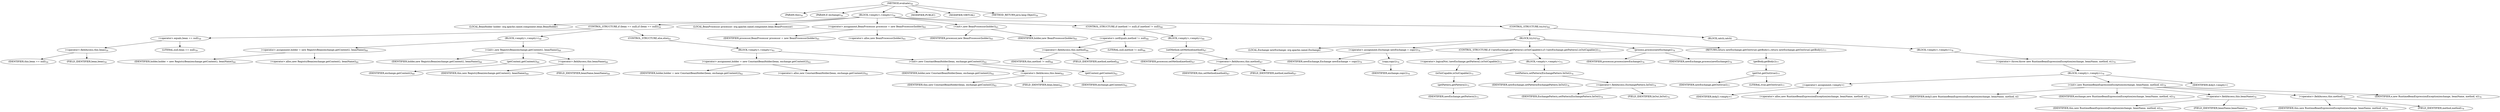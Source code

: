 digraph "evaluate" {  
"104" [label = <(METHOD,evaluate)<SUB>56</SUB>> ]
"105" [label = <(PARAM,this)<SUB>56</SUB>> ]
"106" [label = <(PARAM,E exchange)<SUB>56</SUB>> ]
"107" [label = <(BLOCK,&lt;empty&gt;,&lt;empty&gt;)<SUB>56</SUB>> ]
"10" [label = <(LOCAL,BeanHolder holder: org.apache.camel.component.bean.BeanHolder)> ]
"108" [label = <(CONTROL_STRUCTURE,if (bean == null),if (bean == null))<SUB>59</SUB>> ]
"109" [label = <(&lt;operator&gt;.equals,bean == null)<SUB>59</SUB>> ]
"110" [label = <(&lt;operator&gt;.fieldAccess,this.bean)<SUB>59</SUB>> ]
"111" [label = <(IDENTIFIER,this,bean == null)<SUB>59</SUB>> ]
"112" [label = <(FIELD_IDENTIFIER,bean,bean)<SUB>59</SUB>> ]
"113" [label = <(LITERAL,null,bean == null)<SUB>59</SUB>> ]
"114" [label = <(BLOCK,&lt;empty&gt;,&lt;empty&gt;)<SUB>59</SUB>> ]
"115" [label = <(&lt;operator&gt;.assignment,holder = new RegistryBean(exchange.getContext(), beanName))<SUB>60</SUB>> ]
"116" [label = <(IDENTIFIER,holder,holder = new RegistryBean(exchange.getContext(), beanName))<SUB>60</SUB>> ]
"117" [label = <(&lt;operator&gt;.alloc,new RegistryBean(exchange.getContext(), beanName))<SUB>60</SUB>> ]
"118" [label = <(&lt;init&gt;,new RegistryBean(exchange.getContext(), beanName))<SUB>60</SUB>> ]
"9" [label = <(IDENTIFIER,holder,new RegistryBean(exchange.getContext(), beanName))<SUB>60</SUB>> ]
"119" [label = <(getContext,getContext())<SUB>60</SUB>> ]
"120" [label = <(IDENTIFIER,exchange,getContext())<SUB>60</SUB>> ]
"121" [label = <(&lt;operator&gt;.fieldAccess,this.beanName)<SUB>60</SUB>> ]
"122" [label = <(IDENTIFIER,this,new RegistryBean(exchange.getContext(), beanName))<SUB>60</SUB>> ]
"123" [label = <(FIELD_IDENTIFIER,beanName,beanName)<SUB>60</SUB>> ]
"124" [label = <(CONTROL_STRUCTURE,else,else)<SUB>61</SUB>> ]
"125" [label = <(BLOCK,&lt;empty&gt;,&lt;empty&gt;)<SUB>61</SUB>> ]
"126" [label = <(&lt;operator&gt;.assignment,holder = new ConstantBeanHolder(bean, exchange.getContext()))<SUB>62</SUB>> ]
"127" [label = <(IDENTIFIER,holder,holder = new ConstantBeanHolder(bean, exchange.getContext()))<SUB>62</SUB>> ]
"128" [label = <(&lt;operator&gt;.alloc,new ConstantBeanHolder(bean, exchange.getContext()))<SUB>62</SUB>> ]
"129" [label = <(&lt;init&gt;,new ConstantBeanHolder(bean, exchange.getContext()))<SUB>62</SUB>> ]
"11" [label = <(IDENTIFIER,holder,new ConstantBeanHolder(bean, exchange.getContext()))<SUB>62</SUB>> ]
"130" [label = <(&lt;operator&gt;.fieldAccess,this.bean)<SUB>62</SUB>> ]
"131" [label = <(IDENTIFIER,this,new ConstantBeanHolder(bean, exchange.getContext()))<SUB>62</SUB>> ]
"132" [label = <(FIELD_IDENTIFIER,bean,bean)<SUB>62</SUB>> ]
"133" [label = <(getContext,getContext())<SUB>62</SUB>> ]
"134" [label = <(IDENTIFIER,exchange,getContext())<SUB>62</SUB>> ]
"13" [label = <(LOCAL,BeanProcessor processor: org.apache.camel.component.bean.BeanProcessor)> ]
"135" [label = <(&lt;operator&gt;.assignment,BeanProcessor processor = new BeanProcessor(holder))<SUB>65</SUB>> ]
"136" [label = <(IDENTIFIER,processor,BeanProcessor processor = new BeanProcessor(holder))<SUB>65</SUB>> ]
"137" [label = <(&lt;operator&gt;.alloc,new BeanProcessor(holder))<SUB>65</SUB>> ]
"138" [label = <(&lt;init&gt;,new BeanProcessor(holder))<SUB>65</SUB>> ]
"12" [label = <(IDENTIFIER,processor,new BeanProcessor(holder))<SUB>65</SUB>> ]
"139" [label = <(IDENTIFIER,holder,new BeanProcessor(holder))<SUB>65</SUB>> ]
"140" [label = <(CONTROL_STRUCTURE,if (method != null),if (method != null))<SUB>66</SUB>> ]
"141" [label = <(&lt;operator&gt;.notEquals,method != null)<SUB>66</SUB>> ]
"142" [label = <(&lt;operator&gt;.fieldAccess,this.method)<SUB>66</SUB>> ]
"143" [label = <(IDENTIFIER,this,method != null)<SUB>66</SUB>> ]
"144" [label = <(FIELD_IDENTIFIER,method,method)<SUB>66</SUB>> ]
"145" [label = <(LITERAL,null,method != null)<SUB>66</SUB>> ]
"146" [label = <(BLOCK,&lt;empty&gt;,&lt;empty&gt;)<SUB>66</SUB>> ]
"147" [label = <(setMethod,setMethod(method))<SUB>67</SUB>> ]
"148" [label = <(IDENTIFIER,processor,setMethod(method))<SUB>67</SUB>> ]
"149" [label = <(&lt;operator&gt;.fieldAccess,this.method)<SUB>67</SUB>> ]
"150" [label = <(IDENTIFIER,this,setMethod(method))<SUB>67</SUB>> ]
"151" [label = <(FIELD_IDENTIFIER,method,method)<SUB>67</SUB>> ]
"152" [label = <(CONTROL_STRUCTURE,try,try)<SUB>69</SUB>> ]
"153" [label = <(BLOCK,try,try)<SUB>69</SUB>> ]
"154" [label = <(LOCAL,Exchange newExchange: org.apache.camel.Exchange)> ]
"155" [label = <(&lt;operator&gt;.assignment,Exchange newExchange = copy())<SUB>70</SUB>> ]
"156" [label = <(IDENTIFIER,newExchange,Exchange newExchange = copy())<SUB>70</SUB>> ]
"157" [label = <(copy,copy())<SUB>70</SUB>> ]
"158" [label = <(IDENTIFIER,exchange,copy())<SUB>70</SUB>> ]
"159" [label = <(CONTROL_STRUCTURE,if (!newExchange.getPattern().isOutCapable()),if (!newExchange.getPattern().isOutCapable()))<SUB>73</SUB>> ]
"160" [label = <(&lt;operator&gt;.logicalNot,!newExchange.getPattern().isOutCapable())<SUB>73</SUB>> ]
"161" [label = <(isOutCapable,isOutCapable())<SUB>73</SUB>> ]
"162" [label = <(getPattern,getPattern())<SUB>73</SUB>> ]
"163" [label = <(IDENTIFIER,newExchange,getPattern())<SUB>73</SUB>> ]
"164" [label = <(BLOCK,&lt;empty&gt;,&lt;empty&gt;)<SUB>73</SUB>> ]
"165" [label = <(setPattern,setPattern(ExchangePattern.InOut))<SUB>74</SUB>> ]
"166" [label = <(IDENTIFIER,newExchange,setPattern(ExchangePattern.InOut))<SUB>74</SUB>> ]
"167" [label = <(&lt;operator&gt;.fieldAccess,ExchangePattern.InOut)<SUB>74</SUB>> ]
"168" [label = <(IDENTIFIER,ExchangePattern,setPattern(ExchangePattern.InOut))<SUB>74</SUB>> ]
"169" [label = <(FIELD_IDENTIFIER,InOut,InOut)<SUB>74</SUB>> ]
"170" [label = <(process,process(newExchange))<SUB>76</SUB>> ]
"171" [label = <(IDENTIFIER,processor,process(newExchange))<SUB>76</SUB>> ]
"172" [label = <(IDENTIFIER,newExchange,process(newExchange))<SUB>76</SUB>> ]
"173" [label = <(RETURN,return newExchange.getOut(true).getBody();,return newExchange.getOut(true).getBody();)<SUB>77</SUB>> ]
"174" [label = <(getBody,getBody())<SUB>77</SUB>> ]
"175" [label = <(getOut,getOut(true))<SUB>77</SUB>> ]
"176" [label = <(IDENTIFIER,newExchange,getOut(true))<SUB>77</SUB>> ]
"177" [label = <(LITERAL,true,getOut(true))<SUB>77</SUB>> ]
"178" [label = <(BLOCK,catch,catch)> ]
"179" [label = <(BLOCK,&lt;empty&gt;,&lt;empty&gt;)<SUB>78</SUB>> ]
"180" [label = <(&lt;operator&gt;.throw,throw new RuntimeBeanExpressionException(exchange, beanName, method, e);)<SUB>79</SUB>> ]
"181" [label = <(BLOCK,&lt;empty&gt;,&lt;empty&gt;)<SUB>79</SUB>> ]
"182" [label = <(&lt;operator&gt;.assignment,&lt;empty&gt;)> ]
"183" [label = <(IDENTIFIER,$obj3,&lt;empty&gt;)> ]
"184" [label = <(&lt;operator&gt;.alloc,new RuntimeBeanExpressionException(exchange, beanName, method, e))<SUB>79</SUB>> ]
"185" [label = <(&lt;init&gt;,new RuntimeBeanExpressionException(exchange, beanName, method, e))<SUB>79</SUB>> ]
"186" [label = <(IDENTIFIER,$obj3,new RuntimeBeanExpressionException(exchange, beanName, method, e))> ]
"187" [label = <(IDENTIFIER,exchange,new RuntimeBeanExpressionException(exchange, beanName, method, e))<SUB>79</SUB>> ]
"188" [label = <(&lt;operator&gt;.fieldAccess,this.beanName)<SUB>79</SUB>> ]
"189" [label = <(IDENTIFIER,this,new RuntimeBeanExpressionException(exchange, beanName, method, e))<SUB>79</SUB>> ]
"190" [label = <(FIELD_IDENTIFIER,beanName,beanName)<SUB>79</SUB>> ]
"191" [label = <(&lt;operator&gt;.fieldAccess,this.method)<SUB>79</SUB>> ]
"192" [label = <(IDENTIFIER,this,new RuntimeBeanExpressionException(exchange, beanName, method, e))<SUB>79</SUB>> ]
"193" [label = <(FIELD_IDENTIFIER,method,method)<SUB>79</SUB>> ]
"194" [label = <(IDENTIFIER,e,new RuntimeBeanExpressionException(exchange, beanName, method, e))<SUB>79</SUB>> ]
"195" [label = <(IDENTIFIER,$obj3,&lt;empty&gt;)> ]
"196" [label = <(MODIFIER,PUBLIC)> ]
"197" [label = <(MODIFIER,VIRTUAL)> ]
"198" [label = <(METHOD_RETURN,java.lang.Object)<SUB>56</SUB>> ]
  "104" -> "105" 
  "104" -> "106" 
  "104" -> "107" 
  "104" -> "196" 
  "104" -> "197" 
  "104" -> "198" 
  "107" -> "10" 
  "107" -> "108" 
  "107" -> "13" 
  "107" -> "135" 
  "107" -> "138" 
  "107" -> "140" 
  "107" -> "152" 
  "108" -> "109" 
  "108" -> "114" 
  "108" -> "124" 
  "109" -> "110" 
  "109" -> "113" 
  "110" -> "111" 
  "110" -> "112" 
  "114" -> "115" 
  "114" -> "118" 
  "115" -> "116" 
  "115" -> "117" 
  "118" -> "9" 
  "118" -> "119" 
  "118" -> "121" 
  "119" -> "120" 
  "121" -> "122" 
  "121" -> "123" 
  "124" -> "125" 
  "125" -> "126" 
  "125" -> "129" 
  "126" -> "127" 
  "126" -> "128" 
  "129" -> "11" 
  "129" -> "130" 
  "129" -> "133" 
  "130" -> "131" 
  "130" -> "132" 
  "133" -> "134" 
  "135" -> "136" 
  "135" -> "137" 
  "138" -> "12" 
  "138" -> "139" 
  "140" -> "141" 
  "140" -> "146" 
  "141" -> "142" 
  "141" -> "145" 
  "142" -> "143" 
  "142" -> "144" 
  "146" -> "147" 
  "147" -> "148" 
  "147" -> "149" 
  "149" -> "150" 
  "149" -> "151" 
  "152" -> "153" 
  "152" -> "178" 
  "153" -> "154" 
  "153" -> "155" 
  "153" -> "159" 
  "153" -> "170" 
  "153" -> "173" 
  "155" -> "156" 
  "155" -> "157" 
  "157" -> "158" 
  "159" -> "160" 
  "159" -> "164" 
  "160" -> "161" 
  "161" -> "162" 
  "162" -> "163" 
  "164" -> "165" 
  "165" -> "166" 
  "165" -> "167" 
  "167" -> "168" 
  "167" -> "169" 
  "170" -> "171" 
  "170" -> "172" 
  "173" -> "174" 
  "174" -> "175" 
  "175" -> "176" 
  "175" -> "177" 
  "178" -> "179" 
  "179" -> "180" 
  "180" -> "181" 
  "181" -> "182" 
  "181" -> "185" 
  "181" -> "195" 
  "182" -> "183" 
  "182" -> "184" 
  "185" -> "186" 
  "185" -> "187" 
  "185" -> "188" 
  "185" -> "191" 
  "185" -> "194" 
  "188" -> "189" 
  "188" -> "190" 
  "191" -> "192" 
  "191" -> "193" 
}
